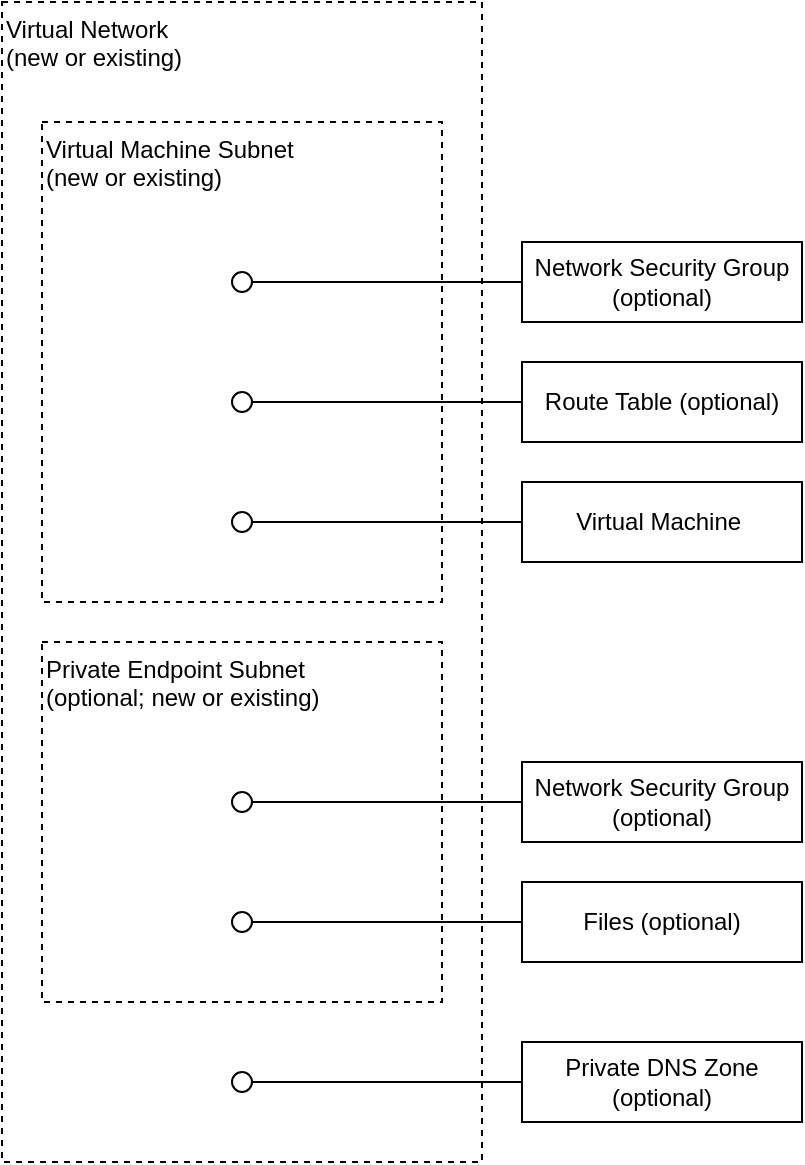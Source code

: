 <mxfile version="27.0.9">
  <diagram name="Page-1" id="x_zYZ5JNltQ4zRW5rkLh">
    <mxGraphModel dx="1426" dy="841" grid="1" gridSize="10" guides="1" tooltips="1" connect="1" arrows="1" fold="1" page="1" pageScale="1" pageWidth="850" pageHeight="1100" math="0" shadow="0">
      <root>
        <mxCell id="0" />
        <mxCell id="1" parent="0" />
        <mxCell id="YOqYQ2-5gPJCRtPFh1Bi-1" value="Virtual Network&amp;nbsp;&lt;div&gt;(new or existing)&lt;/div&gt;" style="rounded=0;whiteSpace=wrap;html=1;fillColor=none;dashed=1;verticalAlign=top;align=left;" vertex="1" parent="1">
          <mxGeometry x="40" y="40" width="240" height="580" as="geometry" />
        </mxCell>
        <mxCell id="YOqYQ2-5gPJCRtPFh1Bi-2" value="Virtual Machine Subnet&amp;nbsp;&lt;div&gt;(new or existing)&lt;/div&gt;" style="rounded=0;whiteSpace=wrap;html=1;fillColor=none;dashed=1;verticalAlign=top;align=left;" vertex="1" parent="1">
          <mxGeometry x="60" y="100" width="200" height="240" as="geometry" />
        </mxCell>
        <mxCell id="YOqYQ2-5gPJCRtPFh1Bi-3" value="Private Endpoint Subnet&amp;nbsp;&lt;div&gt;(optional; new or existing)&lt;/div&gt;" style="rounded=0;whiteSpace=wrap;html=1;fillColor=none;dashed=1;verticalAlign=top;align=left;" vertex="1" parent="1">
          <mxGeometry x="60" y="360" width="200" height="180" as="geometry" />
        </mxCell>
        <mxCell id="YOqYQ2-5gPJCRtPFh1Bi-13" style="edgeStyle=orthogonalEdgeStyle;rounded=0;orthogonalLoop=1;jettySize=auto;html=1;entryX=1;entryY=0.5;entryDx=0;entryDy=0;endArrow=none;startFill=0;" edge="1" parent="1" source="YOqYQ2-5gPJCRtPFh1Bi-4" target="YOqYQ2-5gPJCRtPFh1Bi-10">
          <mxGeometry relative="1" as="geometry" />
        </mxCell>
        <mxCell id="YOqYQ2-5gPJCRtPFh1Bi-4" value="Route Table (optional)" style="rounded=0;whiteSpace=wrap;html=1;fillColor=none;" vertex="1" parent="1">
          <mxGeometry x="300" y="220" width="140" height="40" as="geometry" />
        </mxCell>
        <mxCell id="YOqYQ2-5gPJCRtPFh1Bi-12" style="edgeStyle=orthogonalEdgeStyle;rounded=0;orthogonalLoop=1;jettySize=auto;html=1;entryX=1;entryY=0.5;entryDx=0;entryDy=0;endArrow=none;startFill=0;" edge="1" parent="1" source="YOqYQ2-5gPJCRtPFh1Bi-5" target="YOqYQ2-5gPJCRtPFh1Bi-9">
          <mxGeometry relative="1" as="geometry" />
        </mxCell>
        <mxCell id="YOqYQ2-5gPJCRtPFh1Bi-5" value="Network Security Group (optional)" style="rounded=0;whiteSpace=wrap;html=1;fillColor=none;" vertex="1" parent="1">
          <mxGeometry x="300" y="160" width="140" height="40" as="geometry" />
        </mxCell>
        <mxCell id="YOqYQ2-5gPJCRtPFh1Bi-14" style="edgeStyle=orthogonalEdgeStyle;rounded=0;orthogonalLoop=1;jettySize=auto;html=1;entryX=1;entryY=0.5;entryDx=0;entryDy=0;endArrow=none;startFill=0;" edge="1" parent="1" source="YOqYQ2-5gPJCRtPFh1Bi-6" target="YOqYQ2-5gPJCRtPFh1Bi-11">
          <mxGeometry relative="1" as="geometry" />
        </mxCell>
        <mxCell id="YOqYQ2-5gPJCRtPFh1Bi-6" value="Virtual Machine&amp;nbsp;" style="rounded=0;whiteSpace=wrap;html=1;fillColor=none;" vertex="1" parent="1">
          <mxGeometry x="300" y="280" width="140" height="40" as="geometry" />
        </mxCell>
        <mxCell id="YOqYQ2-5gPJCRtPFh1Bi-9" value="" style="ellipse;whiteSpace=wrap;html=1;aspect=fixed;fillColor=none;" vertex="1" parent="1">
          <mxGeometry x="155" y="175" width="10" height="10" as="geometry" />
        </mxCell>
        <mxCell id="YOqYQ2-5gPJCRtPFh1Bi-10" value="" style="ellipse;whiteSpace=wrap;html=1;aspect=fixed;fillColor=none;" vertex="1" parent="1">
          <mxGeometry x="155" y="235" width="10" height="10" as="geometry" />
        </mxCell>
        <mxCell id="YOqYQ2-5gPJCRtPFh1Bi-11" value="" style="ellipse;whiteSpace=wrap;html=1;aspect=fixed;fillColor=none;" vertex="1" parent="1">
          <mxGeometry x="155" y="295" width="10" height="10" as="geometry" />
        </mxCell>
        <mxCell id="YOqYQ2-5gPJCRtPFh1Bi-17" style="edgeStyle=orthogonalEdgeStyle;rounded=0;orthogonalLoop=1;jettySize=auto;html=1;entryX=1;entryY=0.5;entryDx=0;entryDy=0;endArrow=none;startFill=0;" edge="1" parent="1" source="YOqYQ2-5gPJCRtPFh1Bi-15" target="YOqYQ2-5gPJCRtPFh1Bi-16">
          <mxGeometry relative="1" as="geometry" />
        </mxCell>
        <mxCell id="YOqYQ2-5gPJCRtPFh1Bi-15" value="Files (optional)" style="rounded=0;whiteSpace=wrap;html=1;fillColor=none;" vertex="1" parent="1">
          <mxGeometry x="300" y="480" width="140" height="40" as="geometry" />
        </mxCell>
        <mxCell id="YOqYQ2-5gPJCRtPFh1Bi-16" value="" style="ellipse;whiteSpace=wrap;html=1;aspect=fixed;fillColor=none;" vertex="1" parent="1">
          <mxGeometry x="155" y="495" width="10" height="10" as="geometry" />
        </mxCell>
        <mxCell id="YOqYQ2-5gPJCRtPFh1Bi-20" style="edgeStyle=orthogonalEdgeStyle;rounded=0;orthogonalLoop=1;jettySize=auto;html=1;entryX=1;entryY=0.5;entryDx=0;entryDy=0;endArrow=none;startFill=0;" edge="1" parent="1" source="YOqYQ2-5gPJCRtPFh1Bi-18" target="YOqYQ2-5gPJCRtPFh1Bi-19">
          <mxGeometry relative="1" as="geometry" />
        </mxCell>
        <mxCell id="YOqYQ2-5gPJCRtPFh1Bi-18" value="Private DNS Zone (optional)" style="rounded=0;whiteSpace=wrap;html=1;fillColor=none;" vertex="1" parent="1">
          <mxGeometry x="300" y="560" width="140" height="40" as="geometry" />
        </mxCell>
        <mxCell id="YOqYQ2-5gPJCRtPFh1Bi-19" value="" style="ellipse;whiteSpace=wrap;html=1;aspect=fixed;fillColor=none;" vertex="1" parent="1">
          <mxGeometry x="155" y="575" width="10" height="10" as="geometry" />
        </mxCell>
        <mxCell id="YOqYQ2-5gPJCRtPFh1Bi-21" style="edgeStyle=orthogonalEdgeStyle;rounded=0;orthogonalLoop=1;jettySize=auto;html=1;entryX=1;entryY=0.5;entryDx=0;entryDy=0;endArrow=none;startFill=0;" edge="1" parent="1" source="YOqYQ2-5gPJCRtPFh1Bi-22" target="YOqYQ2-5gPJCRtPFh1Bi-23">
          <mxGeometry relative="1" as="geometry" />
        </mxCell>
        <mxCell id="YOqYQ2-5gPJCRtPFh1Bi-22" value="Network Security Group (optional)" style="rounded=0;whiteSpace=wrap;html=1;fillColor=none;" vertex="1" parent="1">
          <mxGeometry x="300" y="420" width="140" height="40" as="geometry" />
        </mxCell>
        <mxCell id="YOqYQ2-5gPJCRtPFh1Bi-23" value="" style="ellipse;whiteSpace=wrap;html=1;aspect=fixed;fillColor=none;" vertex="1" parent="1">
          <mxGeometry x="155" y="435" width="10" height="10" as="geometry" />
        </mxCell>
      </root>
    </mxGraphModel>
  </diagram>
</mxfile>
